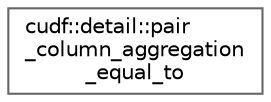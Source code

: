 digraph "类继承关系图"
{
 // LATEX_PDF_SIZE
  bgcolor="transparent";
  edge [fontname=Helvetica,fontsize=10,labelfontname=Helvetica,labelfontsize=10];
  node [fontname=Helvetica,fontsize=10,shape=box,height=0.2,width=0.4];
  rankdir="LR";
  Node0 [id="Node000000",label="cudf::detail::pair\l_column_aggregation\l_equal_to",height=0.2,width=0.4,color="grey40", fillcolor="white", style="filled",URL="$structcudf_1_1detail_1_1pair__column__aggregation__equal__to.html",tooltip=" "];
}
